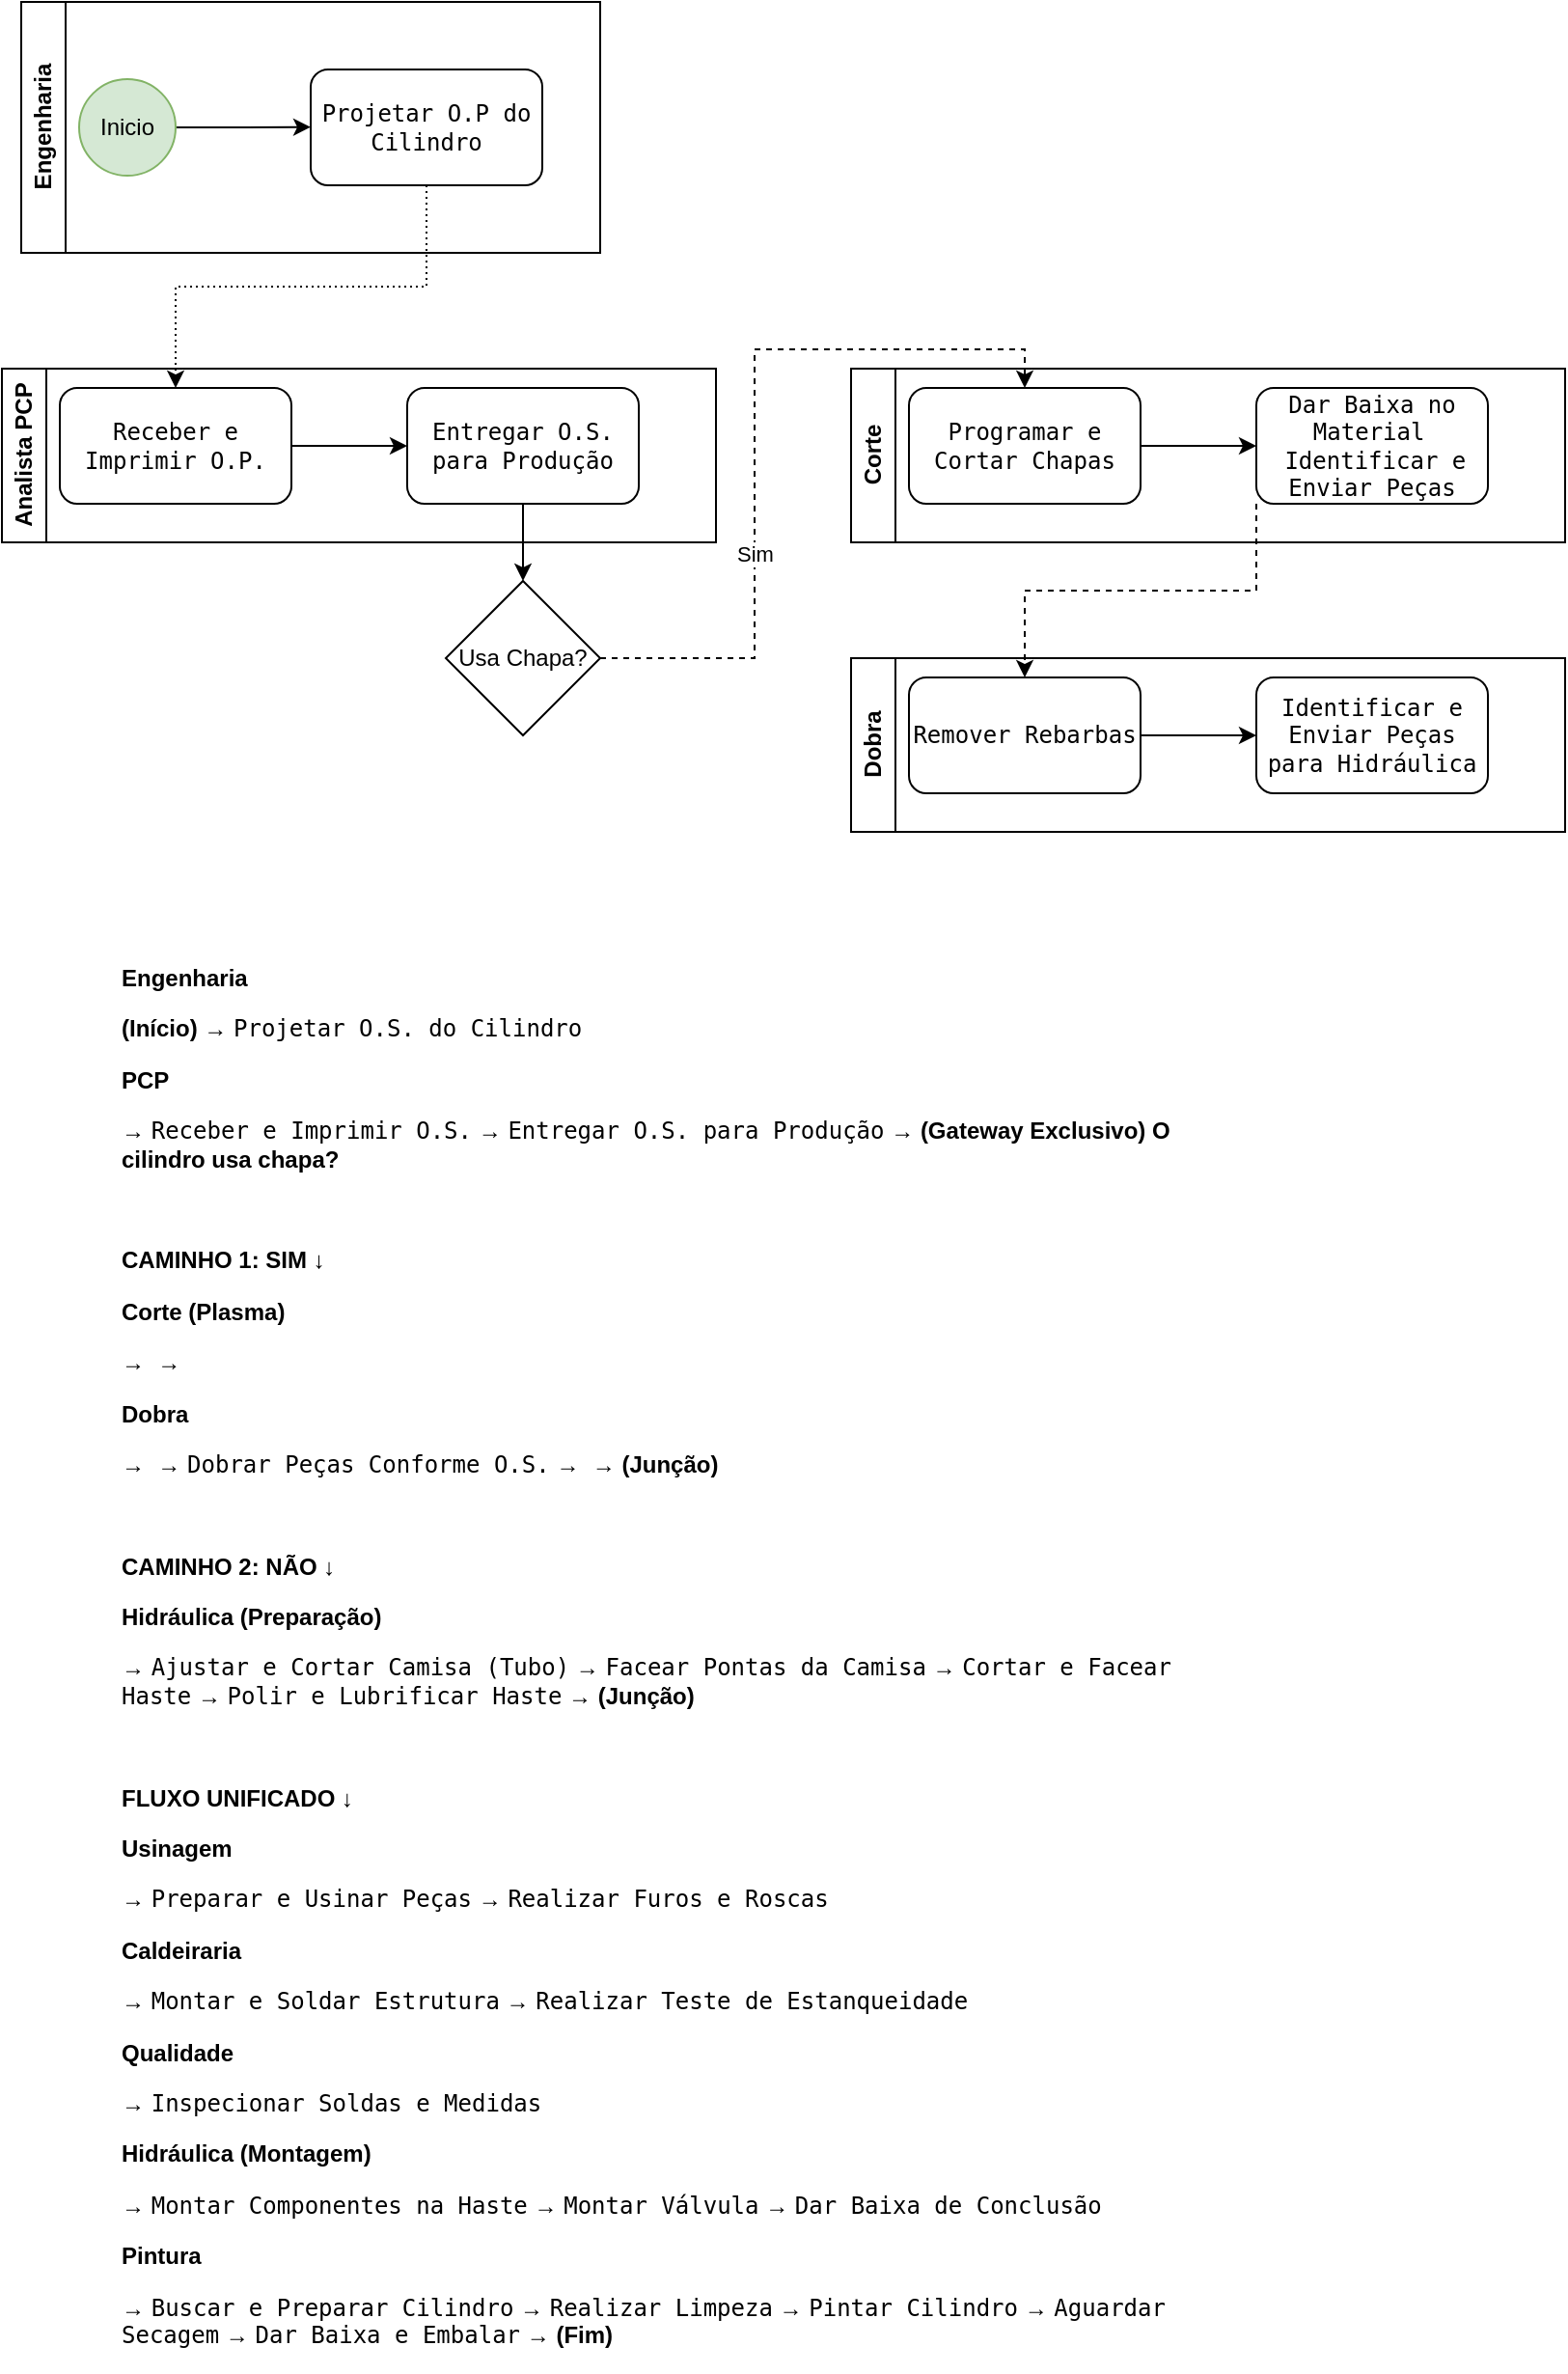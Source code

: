 <mxfile version="27.2.0">
  <diagram name="Page-1" id="2a216829-ef6e-dabb-86c1-c78162f3ba2b">
    <mxGraphModel dx="788" dy="1609" grid="1" gridSize="10" guides="1" tooltips="1" connect="1" arrows="1" fold="1" page="1" pageScale="1" pageWidth="850" pageHeight="1100" background="none" math="0" shadow="0">
      <root>
        <mxCell id="0" />
        <mxCell id="1" parent="0" />
        <mxCell id="AD-2xzPaG_5vpExTEv-p-4" style="edgeStyle=orthogonalEdgeStyle;rounded=0;orthogonalLoop=1;jettySize=auto;html=1;exitX=1;exitY=0.5;exitDx=0;exitDy=0;" edge="1" parent="1" source="AD-2xzPaG_5vpExTEv-p-2">
          <mxGeometry relative="1" as="geometry">
            <mxPoint x="170.0" y="54.862" as="targetPoint" />
          </mxGeometry>
        </mxCell>
        <mxCell id="AD-2xzPaG_5vpExTEv-p-2" value="Inicio" style="ellipse;whiteSpace=wrap;html=1;aspect=fixed;strokeColor=#82b366;fillColor=#d5e8d4;gradientColor=none;" vertex="1" parent="1">
          <mxGeometry x="50" y="30" width="50" height="50" as="geometry" />
        </mxCell>
        <mxCell id="AD-2xzPaG_5vpExTEv-p-3" value="&lt;p&gt;&lt;strong&gt;Engenharia&lt;/strong&gt;&lt;/p&gt;&lt;p&gt;&lt;strong&gt;(Início)&lt;/strong&gt;&lt;span class=&quot;selected&quot;&gt; → &lt;/span&gt;&lt;code&gt;Projetar O.S. do Cilindro&lt;/code&gt;&lt;/p&gt;&lt;p&gt;&lt;strong&gt;PCP&lt;/strong&gt;&lt;/p&gt;&lt;p&gt;&lt;span class=&quot;selected&quot;&gt;→ &lt;/span&gt;&lt;code&gt;Receber e Imprimir O.S.&lt;/code&gt;&lt;span class=&quot;selected&quot;&gt; → &lt;/span&gt;&lt;code&gt;Entregar O.S. para Produção&lt;/code&gt;&lt;span class=&quot;selected&quot;&gt; → &lt;/span&gt;&lt;strong&gt;(Gateway Exclusivo) O cilindro usa chapa?&lt;/strong&gt;&lt;/p&gt;&lt;p&gt;&lt;br class=&quot;ProseMirror-trailingBreak&quot;&gt;&lt;/p&gt;&lt;p&gt;&lt;strong&gt;CAMINHO 1: SIM&lt;/strong&gt;&lt;span class=&quot;selected&quot;&gt; ↓&lt;/span&gt;&lt;/p&gt;&lt;p&gt;&lt;strong&gt;Corte (Plasma)&lt;/strong&gt;&lt;/p&gt;&lt;p&gt;&lt;span class=&quot;selected&quot;&gt;→ &lt;/span&gt;&lt;span class=&quot;selected&quot;&gt;&amp;nbsp;→&amp;nbsp;&lt;/span&gt;&lt;/p&gt;&lt;p&gt;&lt;strong&gt;Dobra&lt;/strong&gt;&lt;/p&gt;&lt;p&gt;&lt;span class=&quot;selected&quot;&gt;→ &lt;/span&gt;&lt;span class=&quot;selected&quot;&gt;&amp;nbsp;→ &lt;/span&gt;&lt;code&gt;Dobrar Peças Conforme O.S.&lt;/code&gt;&lt;span class=&quot;selected&quot;&gt; → &lt;/span&gt;&lt;span class=&quot;selected&quot;&gt;&amp;nbsp;→ &lt;/span&gt;&lt;strong&gt;(Junção)&lt;/strong&gt;&lt;/p&gt;&lt;p&gt;&lt;br class=&quot;ProseMirror-trailingBreak&quot;&gt;&lt;/p&gt;&lt;p&gt;&lt;strong&gt;CAMINHO 2: NÃO&lt;/strong&gt;&lt;span class=&quot;selected&quot;&gt; ↓&lt;/span&gt;&lt;/p&gt;&lt;p&gt;&lt;strong&gt;Hidráulica (Preparação)&lt;/strong&gt;&lt;/p&gt;&lt;p&gt;&lt;span class=&quot;selected&quot;&gt;→ &lt;/span&gt;&lt;code&gt;Ajustar e Cortar Camisa (Tubo)&lt;/code&gt;&lt;span class=&quot;selected&quot;&gt; → &lt;/span&gt;&lt;code&gt;Facear Pontas da Camisa&lt;/code&gt;&lt;span class=&quot;selected&quot;&gt; → &lt;/span&gt;&lt;code&gt;Cortar e Facear Haste&lt;/code&gt;&lt;span class=&quot;selected&quot;&gt; → &lt;/span&gt;&lt;code&gt;Polir e Lubrificar Haste&lt;/code&gt;&lt;span class=&quot;selected&quot;&gt; → &lt;/span&gt;&lt;strong&gt;(Junção)&lt;/strong&gt;&lt;/p&gt;&lt;p&gt;&lt;br class=&quot;ProseMirror-trailingBreak&quot;&gt;&lt;/p&gt;&lt;p&gt;&lt;strong&gt;FLUXO UNIFICADO&lt;/strong&gt;&lt;span class=&quot;selected&quot;&gt; ↓&lt;/span&gt;&lt;/p&gt;&lt;p&gt;&lt;strong&gt;Usinagem&lt;/strong&gt;&lt;/p&gt;&lt;p&gt;&lt;span class=&quot;selected&quot;&gt;→ &lt;/span&gt;&lt;code&gt;Preparar e Usinar Peças&lt;/code&gt;&lt;span class=&quot;selected&quot;&gt; → &lt;/span&gt;&lt;code&gt;Realizar Furos e Roscas&lt;/code&gt;&lt;/p&gt;&lt;p&gt;&lt;strong&gt;Caldeiraria&lt;/strong&gt;&lt;/p&gt;&lt;p&gt;&lt;span class=&quot;selected&quot;&gt;→ &lt;/span&gt;&lt;code&gt;Montar e Soldar Estrutura&lt;/code&gt;&lt;span class=&quot;selected&quot;&gt; → &lt;/span&gt;&lt;code&gt;Realizar Teste de Estanqueidade&lt;/code&gt;&lt;/p&gt;&lt;p&gt;&lt;strong&gt;Qualidade&lt;/strong&gt;&lt;/p&gt;&lt;p&gt;&lt;span class=&quot;selected&quot;&gt;→ &lt;/span&gt;&lt;code&gt;Inspecionar Soldas e Medidas&lt;/code&gt;&lt;/p&gt;&lt;p&gt;&lt;strong&gt;Hidráulica (Montagem)&lt;/strong&gt;&lt;/p&gt;&lt;p&gt;&lt;span class=&quot;selected&quot;&gt;→ &lt;/span&gt;&lt;code&gt;Montar Componentes na Haste&lt;/code&gt;&lt;span class=&quot;selected&quot;&gt; → &lt;/span&gt;&lt;code&gt;Montar Válvula&lt;/code&gt;&lt;span class=&quot;selected&quot;&gt; → &lt;/span&gt;&lt;code&gt;Dar Baixa de Conclusão&lt;/code&gt;&lt;/p&gt;&lt;p&gt;&lt;strong&gt;Pintura&lt;/strong&gt;&lt;/p&gt;&lt;p&gt;&lt;span class=&quot;selected&quot;&gt;→ &lt;/span&gt;&lt;code&gt;Buscar e Preparar Cilindro&lt;/code&gt;&lt;span class=&quot;selected&quot;&gt; → &lt;/span&gt;&lt;code&gt;Realizar Limpeza&lt;/code&gt;&lt;span class=&quot;selected&quot;&gt; → &lt;/span&gt;&lt;code&gt;Pintar Cilindro&lt;/code&gt;&lt;span class=&quot;selected&quot;&gt; → &lt;/span&gt;&lt;code&gt;Aguardar Secagem&lt;/code&gt;&lt;span class=&quot;selected&quot;&gt; → &lt;/span&gt;&lt;code&gt;Dar Baixa e Embalar&lt;/code&gt;&lt;span class=&quot;selected&quot;&gt; → &lt;/span&gt;&lt;strong&gt;(Fim)&lt;/strong&gt;&lt;/p&gt;" style="text;whiteSpace=wrap;html=1;" vertex="1" parent="1">
          <mxGeometry x="70" y="470" width="560" height="550" as="geometry" />
        </mxCell>
        <mxCell id="AD-2xzPaG_5vpExTEv-p-7" value="Engenharia" style="swimlane;horizontal=0;whiteSpace=wrap;html=1;" vertex="1" parent="1">
          <mxGeometry x="20" y="-10" width="300" height="130" as="geometry" />
        </mxCell>
        <mxCell id="AD-2xzPaG_5vpExTEv-p-6" value="&lt;span style=&quot;font-family: monospace; text-align: left;&quot;&gt;Projetar O.P do Cilindro&lt;/span&gt;" style="rounded=1;whiteSpace=wrap;html=1;" vertex="1" parent="AD-2xzPaG_5vpExTEv-p-7">
          <mxGeometry x="150" y="35" width="120" height="60" as="geometry" />
        </mxCell>
        <mxCell id="AD-2xzPaG_5vpExTEv-p-9" value="Analista PCP" style="swimlane;horizontal=0;whiteSpace=wrap;html=1;startSize=23;" vertex="1" parent="1">
          <mxGeometry x="10" y="180" width="370" height="90" as="geometry" />
        </mxCell>
        <mxCell id="AD-2xzPaG_5vpExTEv-p-16" style="edgeStyle=orthogonalEdgeStyle;rounded=0;orthogonalLoop=1;jettySize=auto;html=1;" edge="1" parent="AD-2xzPaG_5vpExTEv-p-9" source="AD-2xzPaG_5vpExTEv-p-14">
          <mxGeometry relative="1" as="geometry">
            <mxPoint x="210" y="40.0" as="targetPoint" />
          </mxGeometry>
        </mxCell>
        <mxCell id="AD-2xzPaG_5vpExTEv-p-14" value="&lt;span style=&quot;font-family: monospace; text-align: left;&quot;&gt;Receber e Imprimir O.P.&lt;/span&gt;" style="rounded=1;whiteSpace=wrap;html=1;" vertex="1" parent="AD-2xzPaG_5vpExTEv-p-9">
          <mxGeometry x="30" y="10" width="120" height="60" as="geometry" />
        </mxCell>
        <mxCell id="AD-2xzPaG_5vpExTEv-p-17" value="&lt;span style=&quot;font-family: monospace; text-align: left;&quot;&gt;Entregar O.S. para Produção&lt;/span&gt;" style="rounded=1;whiteSpace=wrap;html=1;" vertex="1" parent="AD-2xzPaG_5vpExTEv-p-9">
          <mxGeometry x="210" y="10" width="120" height="60" as="geometry" />
        </mxCell>
        <mxCell id="AD-2xzPaG_5vpExTEv-p-15" style="edgeStyle=orthogonalEdgeStyle;rounded=0;orthogonalLoop=1;jettySize=auto;html=1;exitX=0.5;exitY=1;exitDx=0;exitDy=0;entryX=0.5;entryY=0;entryDx=0;entryDy=0;dashed=1;dashPattern=1 2;" edge="1" parent="1" source="AD-2xzPaG_5vpExTEv-p-6" target="AD-2xzPaG_5vpExTEv-p-14">
          <mxGeometry relative="1" as="geometry" />
        </mxCell>
        <mxCell id="AD-2xzPaG_5vpExTEv-p-25" style="edgeStyle=orthogonalEdgeStyle;rounded=0;orthogonalLoop=1;jettySize=auto;html=1;exitX=1;exitY=0.5;exitDx=0;exitDy=0;entryX=0.5;entryY=0;entryDx=0;entryDy=0;dashed=1;" edge="1" parent="1" source="AD-2xzPaG_5vpExTEv-p-19" target="AD-2xzPaG_5vpExTEv-p-23">
          <mxGeometry relative="1" as="geometry" />
        </mxCell>
        <mxCell id="AD-2xzPaG_5vpExTEv-p-26" value="Sim" style="edgeLabel;html=1;align=center;verticalAlign=middle;resizable=0;points=[];" vertex="1" connectable="0" parent="AD-2xzPaG_5vpExTEv-p-25">
          <mxGeometry x="-0.33" relative="1" as="geometry">
            <mxPoint as="offset" />
          </mxGeometry>
        </mxCell>
        <mxCell id="AD-2xzPaG_5vpExTEv-p-19" value="Usa Chapa?" style="rhombus;whiteSpace=wrap;html=1;" vertex="1" parent="1">
          <mxGeometry x="240" y="290" width="80" height="80" as="geometry" />
        </mxCell>
        <mxCell id="AD-2xzPaG_5vpExTEv-p-20" style="edgeStyle=orthogonalEdgeStyle;rounded=0;orthogonalLoop=1;jettySize=auto;html=1;exitX=0.5;exitY=1;exitDx=0;exitDy=0;entryX=0.5;entryY=0;entryDx=0;entryDy=0;" edge="1" parent="1" source="AD-2xzPaG_5vpExTEv-p-17" target="AD-2xzPaG_5vpExTEv-p-19">
          <mxGeometry relative="1" as="geometry" />
        </mxCell>
        <mxCell id="AD-2xzPaG_5vpExTEv-p-21" value="Corte" style="swimlane;horizontal=0;whiteSpace=wrap;html=1;startSize=23;" vertex="1" parent="1">
          <mxGeometry x="450" y="180" width="370" height="90" as="geometry" />
        </mxCell>
        <mxCell id="AD-2xzPaG_5vpExTEv-p-22" style="edgeStyle=orthogonalEdgeStyle;rounded=0;orthogonalLoop=1;jettySize=auto;html=1;" edge="1" parent="AD-2xzPaG_5vpExTEv-p-21" source="AD-2xzPaG_5vpExTEv-p-23">
          <mxGeometry relative="1" as="geometry">
            <mxPoint x="210" y="40.0" as="targetPoint" />
          </mxGeometry>
        </mxCell>
        <mxCell id="AD-2xzPaG_5vpExTEv-p-23" value="&lt;span style=&quot;font-family: monospace; text-align: left;&quot;&gt;Programar e Cortar Chapas&lt;/span&gt;" style="rounded=1;whiteSpace=wrap;html=1;" vertex="1" parent="AD-2xzPaG_5vpExTEv-p-21">
          <mxGeometry x="30" y="10" width="120" height="60" as="geometry" />
        </mxCell>
        <mxCell id="AD-2xzPaG_5vpExTEv-p-24" value="&lt;code style=&quot;text-align: left;&quot;&gt;Dar Baixa no Material&lt;/code&gt;&lt;span style=&quot;text-align: left;&quot; class=&quot;selected&quot;&gt;&amp;nbsp;&lt;/span&gt;&lt;div&gt;&lt;span style=&quot;text-align: left;&quot; class=&quot;selected&quot;&gt;&amp;nbsp;&lt;/span&gt;&lt;code style=&quot;text-align: left;&quot;&gt;Identificar e Enviar Peças&lt;/code&gt;&lt;/div&gt;" style="rounded=1;whiteSpace=wrap;html=1;" vertex="1" parent="AD-2xzPaG_5vpExTEv-p-21">
          <mxGeometry x="210" y="10" width="120" height="60" as="geometry" />
        </mxCell>
        <mxCell id="AD-2xzPaG_5vpExTEv-p-27" value="Dobra" style="swimlane;horizontal=0;whiteSpace=wrap;html=1;startSize=23;" vertex="1" parent="1">
          <mxGeometry x="450" y="330" width="370" height="90" as="geometry" />
        </mxCell>
        <mxCell id="AD-2xzPaG_5vpExTEv-p-28" style="edgeStyle=orthogonalEdgeStyle;rounded=0;orthogonalLoop=1;jettySize=auto;html=1;" edge="1" parent="AD-2xzPaG_5vpExTEv-p-27" source="AD-2xzPaG_5vpExTEv-p-29">
          <mxGeometry relative="1" as="geometry">
            <mxPoint x="210" y="40.0" as="targetPoint" />
          </mxGeometry>
        </mxCell>
        <mxCell id="AD-2xzPaG_5vpExTEv-p-29" value="&lt;span style=&quot;font-family: monospace; text-align: left;&quot;&gt;Remover Rebarbas&lt;/span&gt;" style="rounded=1;whiteSpace=wrap;html=1;" vertex="1" parent="AD-2xzPaG_5vpExTEv-p-27">
          <mxGeometry x="30" y="10" width="120" height="60" as="geometry" />
        </mxCell>
        <mxCell id="AD-2xzPaG_5vpExTEv-p-30" value="&lt;span style=&quot;font-family: monospace; text-align: left;&quot;&gt;Identificar e Enviar Peças para Hidráulica&lt;/span&gt;" style="rounded=1;whiteSpace=wrap;html=1;" vertex="1" parent="AD-2xzPaG_5vpExTEv-p-27">
          <mxGeometry x="210" y="10" width="120" height="60" as="geometry" />
        </mxCell>
        <mxCell id="AD-2xzPaG_5vpExTEv-p-32" style="edgeStyle=orthogonalEdgeStyle;rounded=0;orthogonalLoop=1;jettySize=auto;html=1;exitX=0;exitY=1;exitDx=0;exitDy=0;entryX=0.5;entryY=0;entryDx=0;entryDy=0;dashed=1;" edge="1" parent="1" source="AD-2xzPaG_5vpExTEv-p-24" target="AD-2xzPaG_5vpExTEv-p-29">
          <mxGeometry relative="1" as="geometry" />
        </mxCell>
      </root>
    </mxGraphModel>
  </diagram>
</mxfile>
